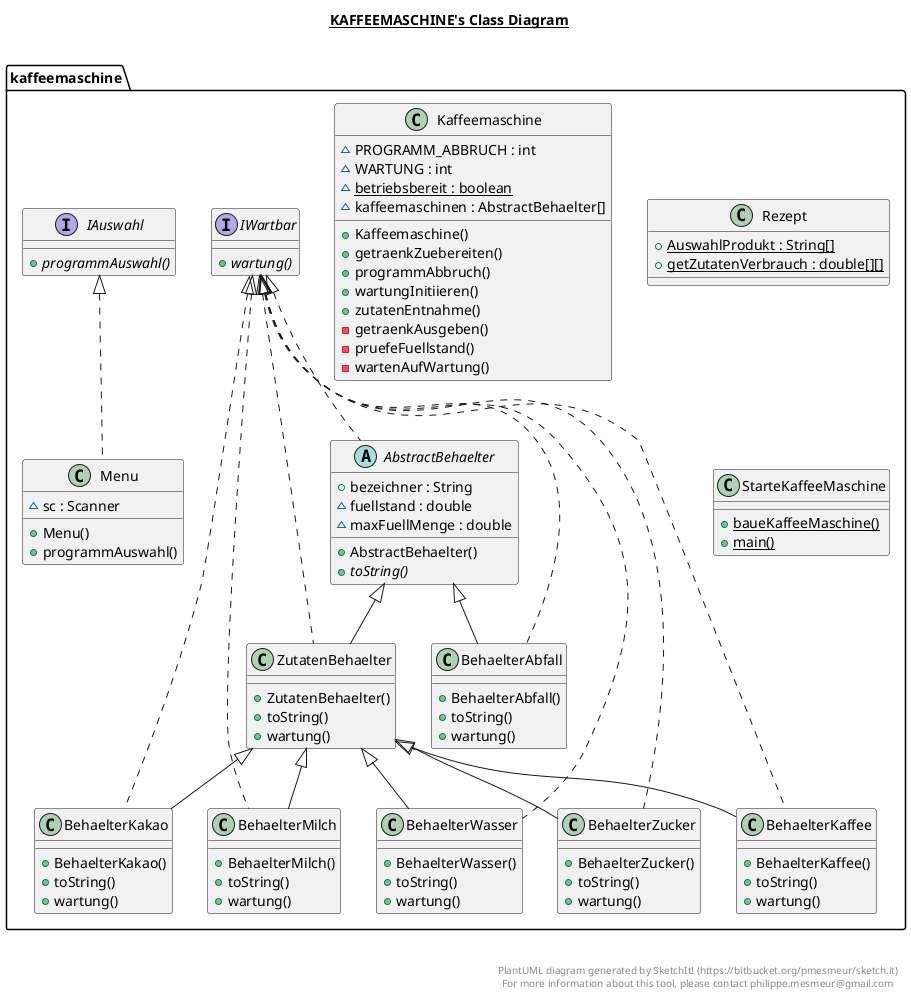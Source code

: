 @startuml

title __KAFFEEMASCHINE's Class Diagram__\n

  namespace kaffeemaschine {
    abstract class kaffeemaschine.AbstractBehaelter {
        + bezeichner : String
        ~ fuellstand : double
        ~ maxFuellMenge : double
        + AbstractBehaelter()
        {abstract} + toString()
    }
  }
  

  namespace kaffeemaschine {
    class kaffeemaschine.BehaelterAbfall {
        + BehaelterAbfall()
        + toString()
        + wartung()
    }
  }
  

  namespace kaffeemaschine {
    class kaffeemaschine.BehaelterKaffee {
        + BehaelterKaffee()
        + toString()
        + wartung()
    }
  }
  

  namespace kaffeemaschine {
    class kaffeemaschine.BehaelterKakao {
        + BehaelterKakao()
        + toString()
        + wartung()
    }
  }
  

  namespace kaffeemaschine {
    class kaffeemaschine.BehaelterMilch {
        + BehaelterMilch()
        + toString()
        + wartung()
    }
  }
  

  namespace kaffeemaschine {
    class kaffeemaschine.BehaelterWasser {
        + BehaelterWasser()
        + toString()
        + wartung()
    }
  }
  

  namespace kaffeemaschine {
    class kaffeemaschine.BehaelterZucker {
        + BehaelterZucker()
        + toString()
        + wartung()
    }
  }
  

  namespace kaffeemaschine {
    interface kaffeemaschine.IAuswahl {
        {abstract} + programmAuswahl()
    }
  }
  

  namespace kaffeemaschine {
    interface kaffeemaschine.IWartbar {
        {abstract} + wartung()
    }
  }
  

  namespace kaffeemaschine {
    class kaffeemaschine.Kaffeemaschine {
        ~ PROGRAMM_ABBRUCH : int
        ~ WARTUNG : int
        {static} ~ betriebsbereit : boolean
        ~ kaffeemaschinen : AbstractBehaelter[]
        + Kaffeemaschine()
        + getraenkZuebereiten()
        + programmAbbruch()
        + wartungInitiieren()
        + zutatenEntnahme()
        - getraenkAusgeben()
        - pruefeFuellstand()
        - wartenAufWartung()
    }
  }
  

  namespace kaffeemaschine {
    class kaffeemaschine.Menu {
        ~ sc : Scanner
        + Menu()
        + programmAuswahl()
    }
  }
  

  namespace kaffeemaschine {
    class kaffeemaschine.Rezept {
        {static} + AuswahlProdukt : String[]
        {static} + getZutatenVerbrauch : double[][]
    }
  }
  

  namespace kaffeemaschine {
    class kaffeemaschine.StarteKaffeeMaschine {
        {static} + baueKaffeeMaschine()
        {static} + main()
    }
  }
  

  namespace kaffeemaschine {
    class kaffeemaschine.ZutatenBehaelter {
        + ZutatenBehaelter()
        + toString()
        + wartung()
    }
  }
  

  kaffeemaschine.AbstractBehaelter .up.|> kaffeemaschine.IWartbar
  kaffeemaschine.BehaelterAbfall .up.|> kaffeemaschine.IWartbar
  kaffeemaschine.BehaelterAbfall -up-|> kaffeemaschine.AbstractBehaelter
  kaffeemaschine.BehaelterKaffee .up.|> kaffeemaschine.IWartbar
  kaffeemaschine.BehaelterKaffee -up-|> kaffeemaschine.ZutatenBehaelter
  kaffeemaschine.BehaelterKakao .up.|> kaffeemaschine.IWartbar
  kaffeemaschine.BehaelterKakao -up-|> kaffeemaschine.ZutatenBehaelter
  kaffeemaschine.BehaelterMilch .up.|> kaffeemaschine.IWartbar
  kaffeemaschine.BehaelterMilch -up-|> kaffeemaschine.ZutatenBehaelter
  kaffeemaschine.BehaelterWasser .up.|> kaffeemaschine.IWartbar
  kaffeemaschine.BehaelterWasser -up-|> kaffeemaschine.ZutatenBehaelter
  kaffeemaschine.BehaelterZucker .up.|> kaffeemaschine.IWartbar
  kaffeemaschine.BehaelterZucker -up-|> kaffeemaschine.ZutatenBehaelter
  kaffeemaschine.Menu .up.|> kaffeemaschine.IAuswahl
  kaffeemaschine.ZutatenBehaelter .up.|> kaffeemaschine.IWartbar
  kaffeemaschine.ZutatenBehaelter -up-|> kaffeemaschine.AbstractBehaelter


right footer


PlantUML diagram generated by SketchIt! (https://bitbucket.org/pmesmeur/sketch.it)
For more information about this tool, please contact philippe.mesmeur@gmail.com
endfooter

@enduml
